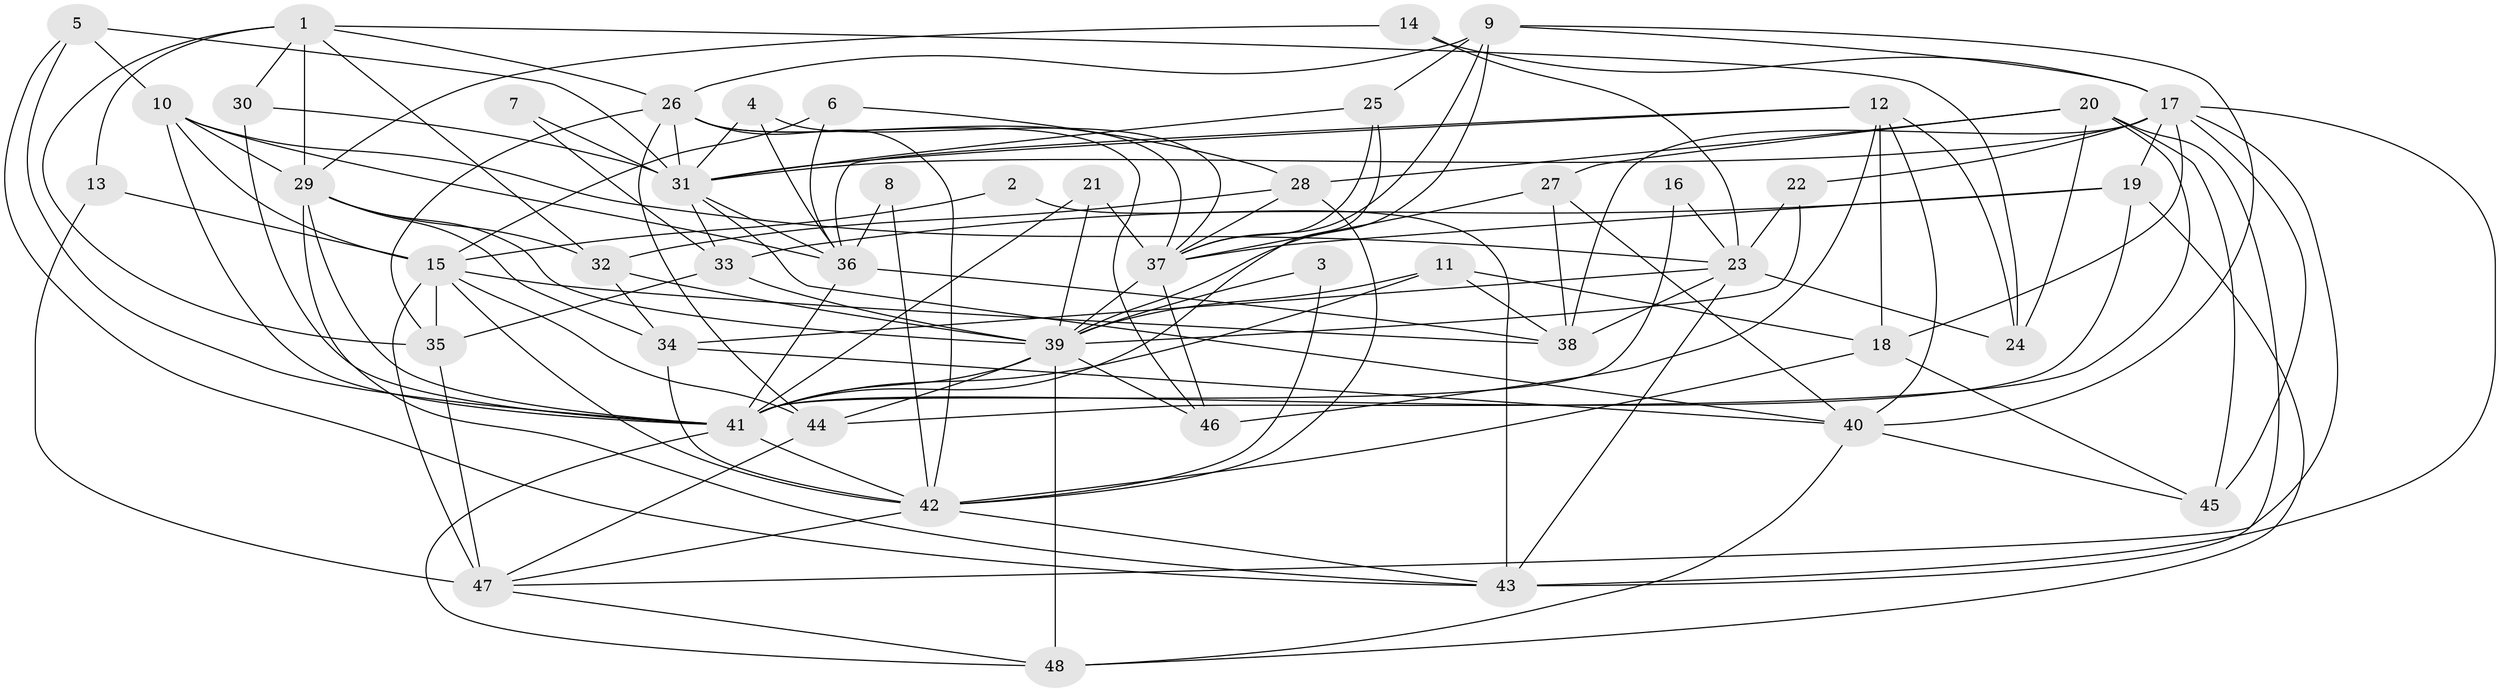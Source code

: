 // original degree distribution, {5: 0.25263157894736843, 4: 0.21052631578947367, 3: 0.24210526315789474, 2: 0.16842105263157894, 7: 0.042105263157894736, 6: 0.07368421052631578, 9: 0.010526315789473684}
// Generated by graph-tools (version 1.1) at 2025/50/03/09/25 03:50:08]
// undirected, 48 vertices, 135 edges
graph export_dot {
graph [start="1"]
  node [color=gray90,style=filled];
  1;
  2;
  3;
  4;
  5;
  6;
  7;
  8;
  9;
  10;
  11;
  12;
  13;
  14;
  15;
  16;
  17;
  18;
  19;
  20;
  21;
  22;
  23;
  24;
  25;
  26;
  27;
  28;
  29;
  30;
  31;
  32;
  33;
  34;
  35;
  36;
  37;
  38;
  39;
  40;
  41;
  42;
  43;
  44;
  45;
  46;
  47;
  48;
  1 -- 13 [weight=1.0];
  1 -- 24 [weight=1.0];
  1 -- 26 [weight=1.0];
  1 -- 29 [weight=1.0];
  1 -- 30 [weight=1.0];
  1 -- 32 [weight=1.0];
  1 -- 35 [weight=1.0];
  2 -- 15 [weight=1.0];
  2 -- 43 [weight=1.0];
  3 -- 39 [weight=1.0];
  3 -- 42 [weight=1.0];
  4 -- 31 [weight=1.0];
  4 -- 36 [weight=1.0];
  4 -- 37 [weight=1.0];
  5 -- 10 [weight=1.0];
  5 -- 31 [weight=1.0];
  5 -- 41 [weight=1.0];
  5 -- 43 [weight=1.0];
  6 -- 15 [weight=1.0];
  6 -- 28 [weight=1.0];
  6 -- 36 [weight=1.0];
  7 -- 31 [weight=1.0];
  7 -- 33 [weight=1.0];
  8 -- 36 [weight=1.0];
  8 -- 42 [weight=1.0];
  9 -- 17 [weight=1.0];
  9 -- 25 [weight=1.0];
  9 -- 26 [weight=1.0];
  9 -- 37 [weight=2.0];
  9 -- 39 [weight=1.0];
  9 -- 40 [weight=1.0];
  10 -- 15 [weight=1.0];
  10 -- 23 [weight=1.0];
  10 -- 29 [weight=1.0];
  10 -- 36 [weight=1.0];
  10 -- 41 [weight=1.0];
  11 -- 18 [weight=1.0];
  11 -- 38 [weight=1.0];
  11 -- 39 [weight=1.0];
  11 -- 41 [weight=1.0];
  12 -- 18 [weight=1.0];
  12 -- 24 [weight=1.0];
  12 -- 31 [weight=1.0];
  12 -- 36 [weight=1.0];
  12 -- 40 [weight=1.0];
  12 -- 46 [weight=1.0];
  13 -- 15 [weight=1.0];
  13 -- 47 [weight=1.0];
  14 -- 17 [weight=1.0];
  14 -- 23 [weight=1.0];
  14 -- 29 [weight=1.0];
  15 -- 35 [weight=1.0];
  15 -- 38 [weight=1.0];
  15 -- 42 [weight=1.0];
  15 -- 44 [weight=1.0];
  15 -- 47 [weight=1.0];
  16 -- 23 [weight=1.0];
  16 -- 41 [weight=1.0];
  17 -- 18 [weight=1.0];
  17 -- 19 [weight=1.0];
  17 -- 22 [weight=1.0];
  17 -- 31 [weight=1.0];
  17 -- 38 [weight=1.0];
  17 -- 43 [weight=1.0];
  17 -- 45 [weight=1.0];
  17 -- 47 [weight=1.0];
  18 -- 42 [weight=1.0];
  18 -- 45 [weight=1.0];
  19 -- 33 [weight=1.0];
  19 -- 37 [weight=1.0];
  19 -- 41 [weight=1.0];
  19 -- 48 [weight=1.0];
  20 -- 24 [weight=1.0];
  20 -- 27 [weight=1.0];
  20 -- 28 [weight=1.0];
  20 -- 43 [weight=1.0];
  20 -- 44 [weight=1.0];
  20 -- 45 [weight=1.0];
  21 -- 37 [weight=1.0];
  21 -- 39 [weight=1.0];
  21 -- 41 [weight=1.0];
  22 -- 23 [weight=1.0];
  22 -- 39 [weight=2.0];
  23 -- 24 [weight=1.0];
  23 -- 34 [weight=1.0];
  23 -- 38 [weight=1.0];
  23 -- 43 [weight=1.0];
  25 -- 31 [weight=1.0];
  25 -- 37 [weight=1.0];
  25 -- 41 [weight=1.0];
  26 -- 31 [weight=1.0];
  26 -- 35 [weight=1.0];
  26 -- 37 [weight=1.0];
  26 -- 42 [weight=1.0];
  26 -- 44 [weight=1.0];
  26 -- 46 [weight=1.0];
  27 -- 37 [weight=1.0];
  27 -- 38 [weight=1.0];
  27 -- 40 [weight=1.0];
  28 -- 32 [weight=1.0];
  28 -- 37 [weight=1.0];
  28 -- 42 [weight=1.0];
  29 -- 32 [weight=1.0];
  29 -- 34 [weight=1.0];
  29 -- 39 [weight=1.0];
  29 -- 41 [weight=1.0];
  29 -- 43 [weight=1.0];
  30 -- 31 [weight=1.0];
  30 -- 41 [weight=1.0];
  31 -- 33 [weight=1.0];
  31 -- 36 [weight=1.0];
  31 -- 40 [weight=1.0];
  32 -- 34 [weight=1.0];
  32 -- 39 [weight=1.0];
  33 -- 35 [weight=1.0];
  33 -- 39 [weight=2.0];
  34 -- 40 [weight=1.0];
  34 -- 42 [weight=1.0];
  35 -- 47 [weight=1.0];
  36 -- 38 [weight=1.0];
  36 -- 41 [weight=1.0];
  37 -- 39 [weight=1.0];
  37 -- 46 [weight=1.0];
  39 -- 41 [weight=1.0];
  39 -- 44 [weight=1.0];
  39 -- 46 [weight=1.0];
  39 -- 48 [weight=1.0];
  40 -- 45 [weight=1.0];
  40 -- 48 [weight=1.0];
  41 -- 42 [weight=1.0];
  41 -- 48 [weight=1.0];
  42 -- 43 [weight=1.0];
  42 -- 47 [weight=1.0];
  44 -- 47 [weight=1.0];
  47 -- 48 [weight=1.0];
}
